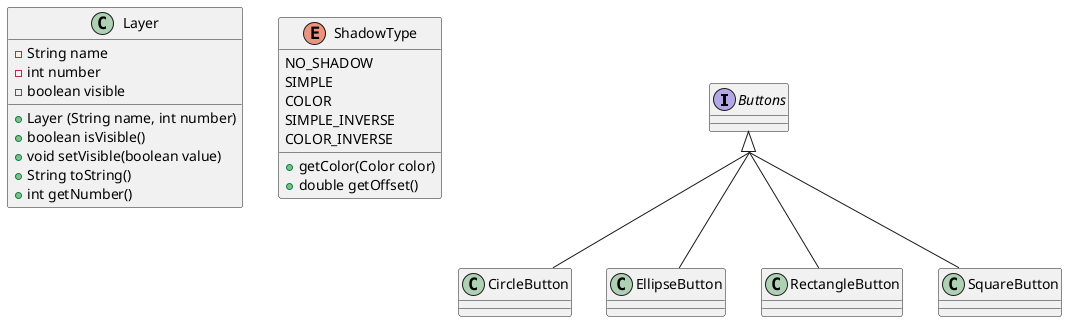 @startuml
'https://plantuml.com/sequence-diagram
skinparam groupInheritance 3
together{
interface Buttons

Class CircleButton

Class EllipseButton

Class RectangleButton

Class SquareButton
}

Buttons <|.. CircleButton
Buttons <|.. SquareButton
Buttons <|.. RectangleButton
Buttons <|.. EllipseButton

class Layer{
-String name
-int number
-boolean visible
+Layer (String name, int number)
+boolean isVisible()
+void setVisible(boolean value)
+String toString()
+int getNumber()
}

enum ShadowType{
NO_SHADOW
SIMPLE
COLOR
SIMPLE_INVERSE
COLOR_INVERSE
+getColor(Color color)
+double getOffset()
}
@enduml